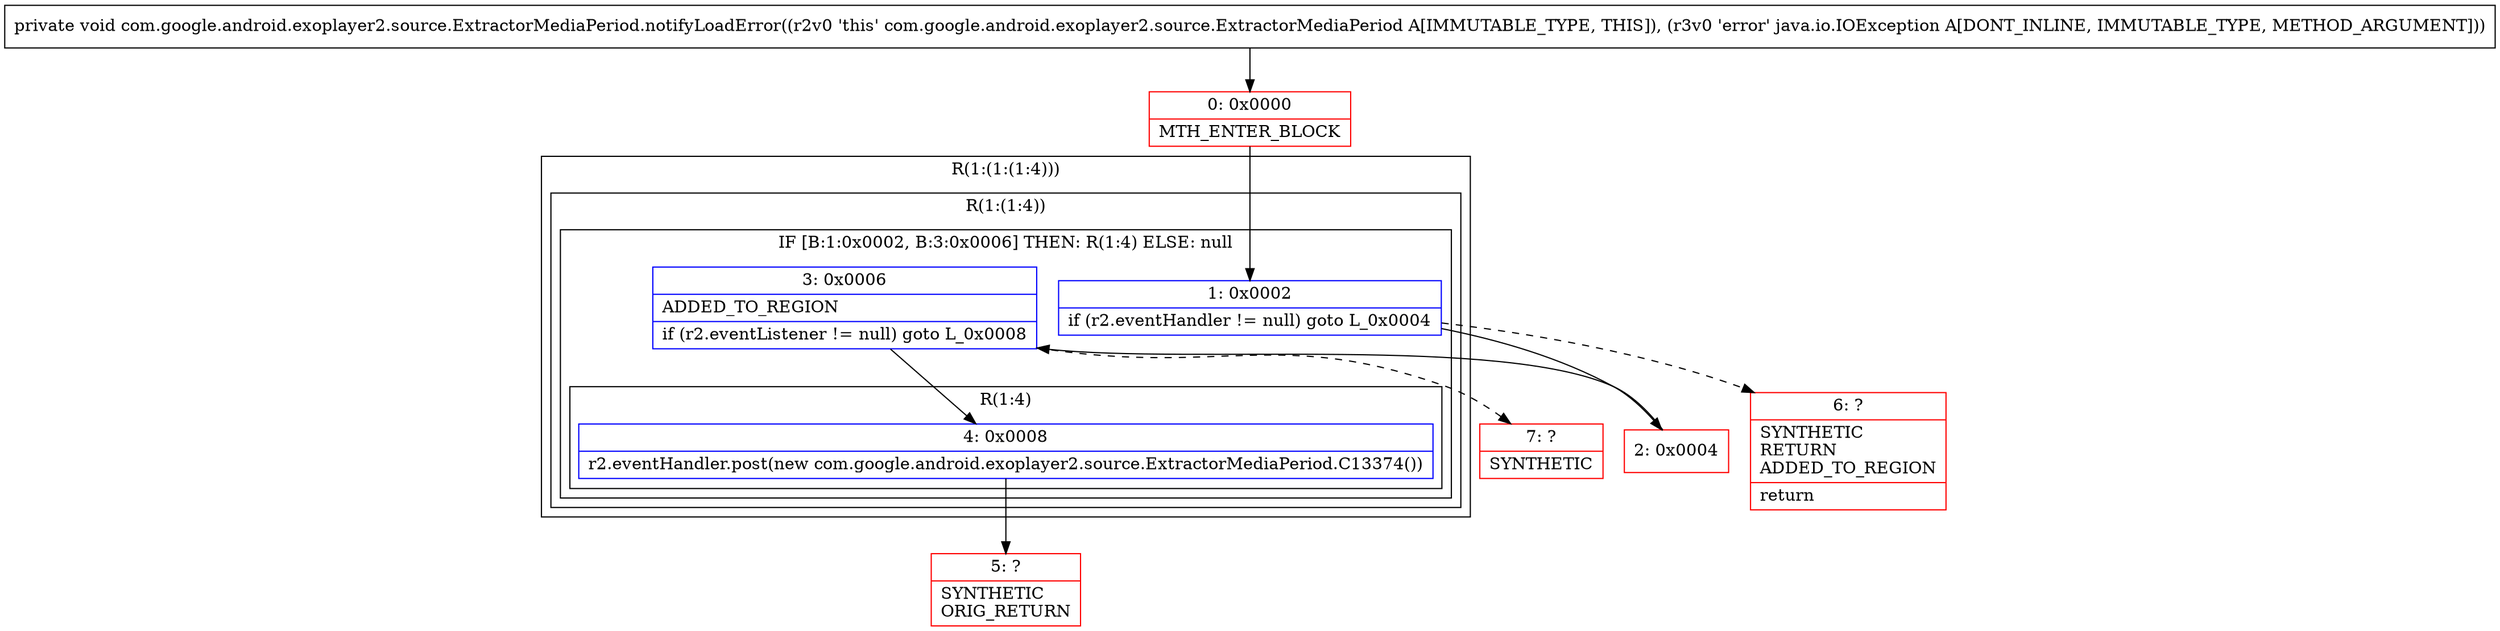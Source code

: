 digraph "CFG forcom.google.android.exoplayer2.source.ExtractorMediaPeriod.notifyLoadError(Ljava\/io\/IOException;)V" {
subgraph cluster_Region_1087571510 {
label = "R(1:(1:(1:4)))";
node [shape=record,color=blue];
subgraph cluster_Region_186448961 {
label = "R(1:(1:4))";
node [shape=record,color=blue];
subgraph cluster_IfRegion_72412951 {
label = "IF [B:1:0x0002, B:3:0x0006] THEN: R(1:4) ELSE: null";
node [shape=record,color=blue];
Node_1 [shape=record,label="{1\:\ 0x0002|if (r2.eventHandler != null) goto L_0x0004\l}"];
Node_3 [shape=record,label="{3\:\ 0x0006|ADDED_TO_REGION\l|if (r2.eventListener != null) goto L_0x0008\l}"];
subgraph cluster_Region_1053501296 {
label = "R(1:4)";
node [shape=record,color=blue];
Node_4 [shape=record,label="{4\:\ 0x0008|r2.eventHandler.post(new com.google.android.exoplayer2.source.ExtractorMediaPeriod.C13374())\l}"];
}
}
}
}
Node_0 [shape=record,color=red,label="{0\:\ 0x0000|MTH_ENTER_BLOCK\l}"];
Node_2 [shape=record,color=red,label="{2\:\ 0x0004}"];
Node_5 [shape=record,color=red,label="{5\:\ ?|SYNTHETIC\lORIG_RETURN\l}"];
Node_6 [shape=record,color=red,label="{6\:\ ?|SYNTHETIC\lRETURN\lADDED_TO_REGION\l|return\l}"];
Node_7 [shape=record,color=red,label="{7\:\ ?|SYNTHETIC\l}"];
MethodNode[shape=record,label="{private void com.google.android.exoplayer2.source.ExtractorMediaPeriod.notifyLoadError((r2v0 'this' com.google.android.exoplayer2.source.ExtractorMediaPeriod A[IMMUTABLE_TYPE, THIS]), (r3v0 'error' java.io.IOException A[DONT_INLINE, IMMUTABLE_TYPE, METHOD_ARGUMENT])) }"];
MethodNode -> Node_0;
Node_1 -> Node_2;
Node_1 -> Node_6[style=dashed];
Node_3 -> Node_4;
Node_3 -> Node_7[style=dashed];
Node_4 -> Node_5;
Node_0 -> Node_1;
Node_2 -> Node_3;
}

